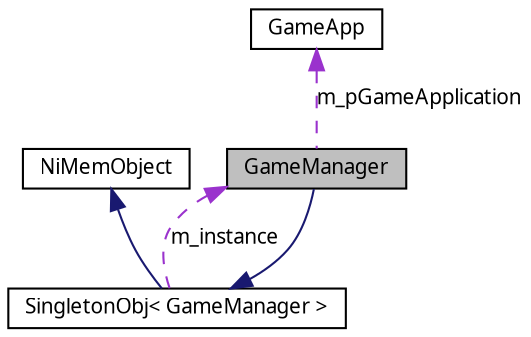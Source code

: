 digraph G
{
  bgcolor="transparent";
  edge [fontname="FreeSans.ttf",fontsize=10,labelfontname="FreeSans.ttf",labelfontsize=10];
  node [fontname="FreeSans.ttf",fontsize=10,shape=record];
  Node1 [label="GameManager",height=0.2,width=0.4,color="black", fillcolor="grey75", style="filled" fontcolor="black"];
  Node2 -> Node1 [dir=back,color="midnightblue",fontsize=10,style="solid",fontname="FreeSans.ttf"];
  Node2 [label="SingletonObj\< GameManager \>",height=0.2,width=0.4,color="black",URL="$class_singleton_obj.html"];
  Node3 -> Node2 [dir=back,color="midnightblue",fontsize=10,style="solid",fontname="FreeSans.ttf"];
  Node3 [label="NiMemObject",height=0.2,width=0.4,color="black",URL="$class_ni_mem_object.html"];
  Node1 -> Node2 [dir=back,color="darkorchid3",fontsize=10,style="dashed",label="m_instance",fontname="FreeSans.ttf"];
  Node4 -> Node1 [dir=back,color="darkorchid3",fontsize=10,style="dashed",label="m_pGameApplication",fontname="FreeSans.ttf"];
  Node4 [label="GameApp",height=0.2,width=0.4,color="black",URL="$class_game_app.html"];
}
